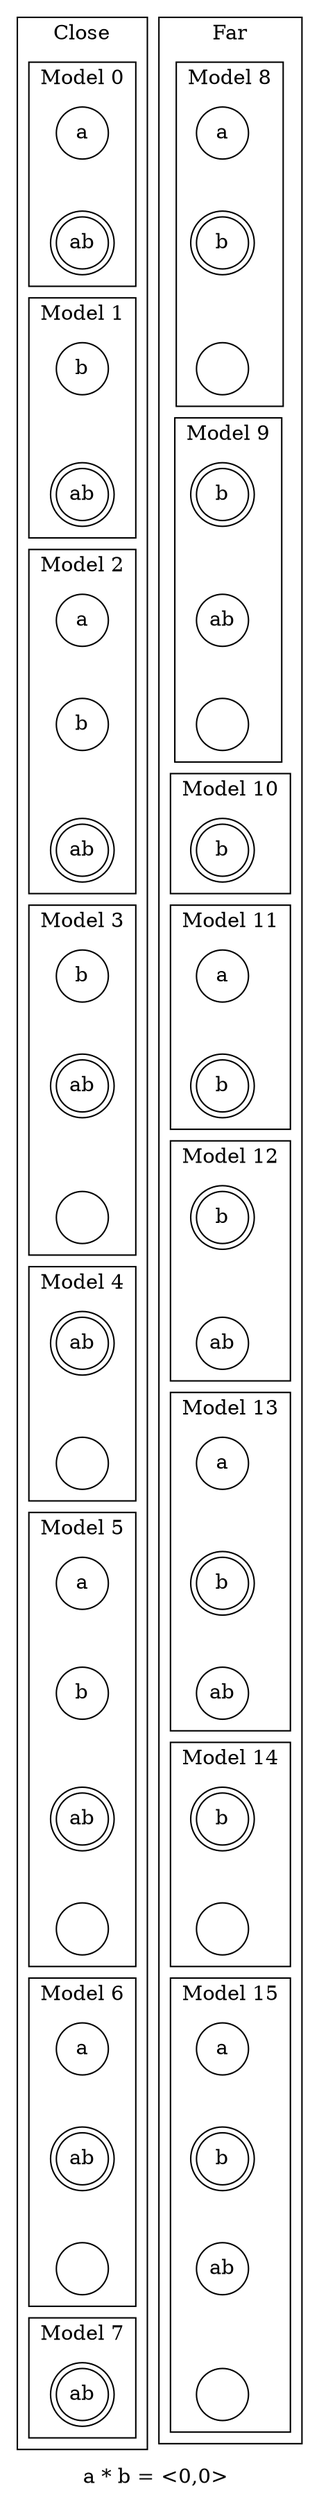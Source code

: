 digraph G {
    label = "a * b = <0,0> "
    node [width=0.5, height=0.5, fixedsize=true]
    subgraph cluster_8 {
        edge [style=invis]
        label="Close"
        subgraph cluster_0 {
        label="Model 0"
        node_0 [label="a", shape=circle]
node_1 [label="ab", shape=doublecircle]
 }
        subgraph cluster_1 {
        label="Model 1"
        node_2 [label="b", shape=circle]
node_3 [label="ab", shape=doublecircle]
 }
        subgraph cluster_2 {
        label="Model 2"
        node_4 [label="a", shape=circle]
node_5 [label="b", shape=circle]
node_6 [label="ab", shape=doublecircle]
 }
        subgraph cluster_3 {
        label="Model 3"
        node_7 [label="b", shape=circle]
node_8 [label="ab", shape=doublecircle]
node_9 [label="", shape=circle]
 }
        subgraph cluster_4 {
        label="Model 4"
        node_10 [label="ab", shape=doublecircle]
node_11 [label="", shape=circle]
 }
        subgraph cluster_5 {
        label="Model 5"
        node_12 [label="a", shape=circle]
node_13 [label="b", shape=circle]
node_14 [label="ab", shape=doublecircle]
node_15 [label="", shape=circle]
 }
        subgraph cluster_6 {
        label="Model 6"
        node_16 [label="a", shape=circle]
node_17 [label="ab", shape=doublecircle]
node_18 [label="", shape=circle]
 }
        subgraph cluster_7 {
        label="Model 7"
        node_19 [label="ab", shape=doublecircle]
 }
        node_0->node_1
node_1->node_2
node_2->node_3
node_3->node_4
node_4->node_5
node_5->node_6
node_6->node_7
node_7->node_8
node_8->node_9
node_9->node_10
node_10->node_11
node_11->node_12
node_12->node_13
node_13->node_14
node_14->node_15
node_15->node_16
node_16->node_17
node_17->node_18
node_18->node_19
 }
        subgraph cluster_16 {
        edge [style=invis]
        label="Far"
        subgraph cluster_8 {
        label="Model 8"
        node_20 [label="a", shape=circle]
node_21 [label="b", shape=doublecircle]
node_22 [label="", shape=circle]
 }
        subgraph cluster_9 {
        label="Model 9"
        node_23 [label="b", shape=doublecircle]
node_24 [label="ab", shape=circle]
node_25 [label="", shape=circle]
 }
        subgraph cluster_10 {
        label="Model 10"
        node_26 [label="b", shape=doublecircle]
 }
        subgraph cluster_11 {
        label="Model 11"
        node_27 [label="a", shape=circle]
node_28 [label="b", shape=doublecircle]
 }
        subgraph cluster_12 {
        label="Model 12"
        node_29 [label="b", shape=doublecircle]
node_30 [label="ab", shape=circle]
 }
        subgraph cluster_13 {
        label="Model 13"
        node_31 [label="a", shape=circle]
node_32 [label="b", shape=doublecircle]
node_33 [label="ab", shape=circle]
 }
        subgraph cluster_14 {
        label="Model 14"
        node_34 [label="b", shape=doublecircle]
node_35 [label="", shape=circle]
 }
        subgraph cluster_15 {
        label="Model 15"
        node_36 [label="a", shape=circle]
node_37 [label="b", shape=doublecircle]
node_38 [label="ab", shape=circle]
node_39 [label="", shape=circle]
 }
        node_20->node_21
node_21->node_22
node_22->node_23
node_23->node_24
node_24->node_25
node_25->node_26
node_26->node_27
node_27->node_28
node_28->node_29
node_29->node_30
node_30->node_31
node_31->node_32
node_32->node_33
node_33->node_34
node_34->node_35
node_35->node_36
node_36->node_37
node_37->node_38
node_38->node_39
 }
        
}